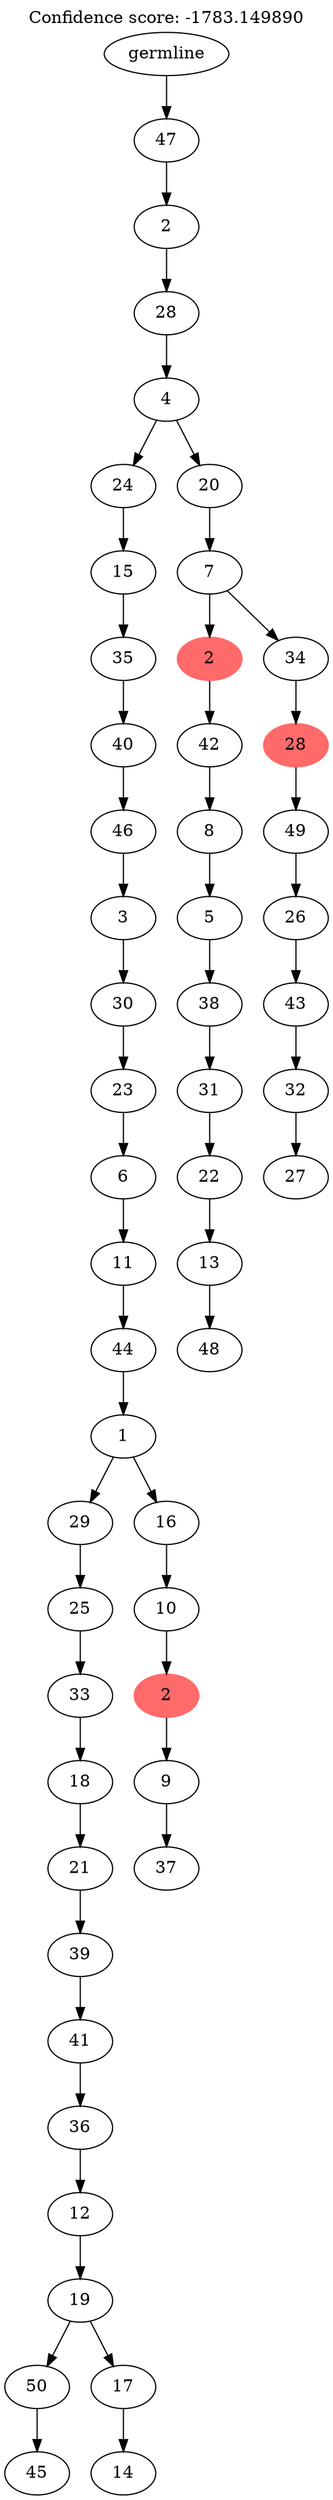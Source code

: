 digraph g {
	"52" -> "53";
	"53" [label="45"];
	"50" -> "51";
	"51" [label="14"];
	"49" -> "50";
	"50" [label="17"];
	"49" -> "52";
	"52" [label="50"];
	"48" -> "49";
	"49" [label="19"];
	"47" -> "48";
	"48" [label="12"];
	"46" -> "47";
	"47" [label="36"];
	"45" -> "46";
	"46" [label="41"];
	"44" -> "45";
	"45" [label="39"];
	"43" -> "44";
	"44" [label="21"];
	"42" -> "43";
	"43" [label="18"];
	"41" -> "42";
	"42" [label="33"];
	"40" -> "41";
	"41" [label="25"];
	"38" -> "39";
	"39" [label="37"];
	"37" -> "38";
	"38" [label="9"];
	"36" -> "37";
	"37" [color=indianred1, style=filled, label="2"];
	"35" -> "36";
	"36" [label="10"];
	"34" -> "35";
	"35" [label="16"];
	"34" -> "40";
	"40" [label="29"];
	"33" -> "34";
	"34" [label="1"];
	"32" -> "33";
	"33" [label="44"];
	"31" -> "32";
	"32" [label="11"];
	"30" -> "31";
	"31" [label="6"];
	"29" -> "30";
	"30" [label="23"];
	"28" -> "29";
	"29" [label="30"];
	"27" -> "28";
	"28" [label="3"];
	"26" -> "27";
	"27" [label="46"];
	"25" -> "26";
	"26" [label="40"];
	"24" -> "25";
	"25" [label="35"];
	"23" -> "24";
	"24" [label="15"];
	"21" -> "22";
	"22" [label="48"];
	"20" -> "21";
	"21" [label="13"];
	"19" -> "20";
	"20" [label="22"];
	"18" -> "19";
	"19" [label="31"];
	"17" -> "18";
	"18" [label="38"];
	"16" -> "17";
	"17" [label="5"];
	"15" -> "16";
	"16" [label="8"];
	"14" -> "15";
	"15" [label="42"];
	"12" -> "13";
	"13" [label="27"];
	"11" -> "12";
	"12" [label="32"];
	"10" -> "11";
	"11" [label="43"];
	"9" -> "10";
	"10" [label="26"];
	"8" -> "9";
	"9" [label="49"];
	"7" -> "8";
	"8" [color=indianred1, style=filled, label="28"];
	"6" -> "7";
	"7" [label="34"];
	"6" -> "14";
	"14" [color=indianred1, style=filled, label="2"];
	"5" -> "6";
	"6" [label="7"];
	"4" -> "5";
	"5" [label="20"];
	"4" -> "23";
	"23" [label="24"];
	"3" -> "4";
	"4" [label="4"];
	"2" -> "3";
	"3" [label="28"];
	"1" -> "2";
	"2" [label="2"];
	"0" -> "1";
	"1" [label="47"];
	"0" [label="germline"];
	labelloc="t";
	label="Confidence score: -1783.149890";
}
